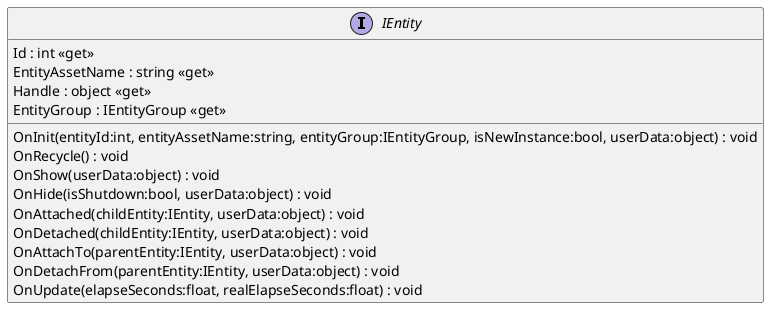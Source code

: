 @startuml
interface IEntity {
    Id : int <<get>>
    EntityAssetName : string <<get>>
    Handle : object <<get>>
    EntityGroup : IEntityGroup <<get>>
    OnInit(entityId:int, entityAssetName:string, entityGroup:IEntityGroup, isNewInstance:bool, userData:object) : void
    OnRecycle() : void
    OnShow(userData:object) : void
    OnHide(isShutdown:bool, userData:object) : void
    OnAttached(childEntity:IEntity, userData:object) : void
    OnDetached(childEntity:IEntity, userData:object) : void
    OnAttachTo(parentEntity:IEntity, userData:object) : void
    OnDetachFrom(parentEntity:IEntity, userData:object) : void
    OnUpdate(elapseSeconds:float, realElapseSeconds:float) : void
}
@enduml
